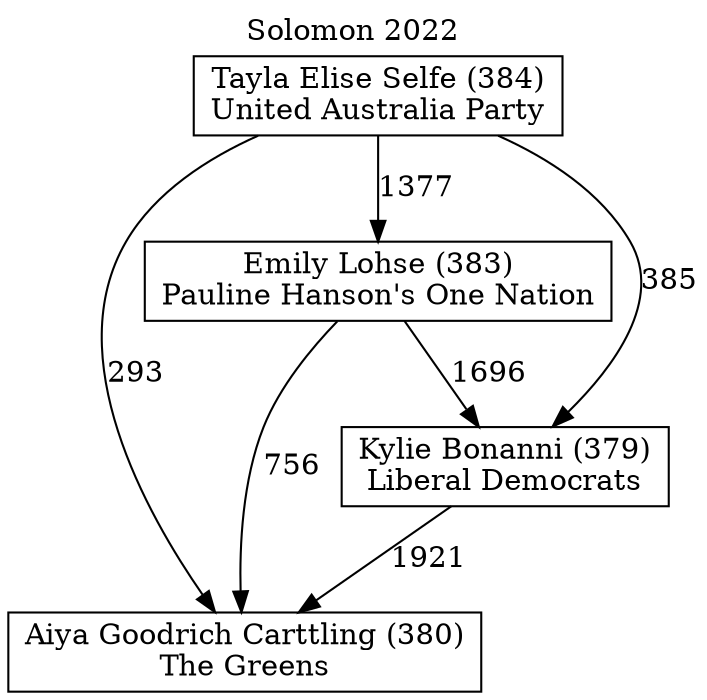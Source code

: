 // House preference flow
digraph "Aiya Goodrich Carttling (380)_Solomon_2022" {
	graph [label="Solomon 2022" labelloc=t mclimit=10]
	node [shape=box]
	"Tayla Elise Selfe (384)" [label="Tayla Elise Selfe (384)
United Australia Party"]
	"Aiya Goodrich Carttling (380)" [label="Aiya Goodrich Carttling (380)
The Greens"]
	"Emily Lohse (383)" [label="Emily Lohse (383)
Pauline Hanson's One Nation"]
	"Kylie Bonanni (379)" [label="Kylie Bonanni (379)
Liberal Democrats"]
	"Tayla Elise Selfe (384)" -> "Emily Lohse (383)" [label=1377]
	"Emily Lohse (383)" -> "Kylie Bonanni (379)" [label=1696]
	"Tayla Elise Selfe (384)" -> "Aiya Goodrich Carttling (380)" [label=293]
	"Tayla Elise Selfe (384)" -> "Kylie Bonanni (379)" [label=385]
	"Kylie Bonanni (379)" -> "Aiya Goodrich Carttling (380)" [label=1921]
	"Emily Lohse (383)" -> "Aiya Goodrich Carttling (380)" [label=756]
}
